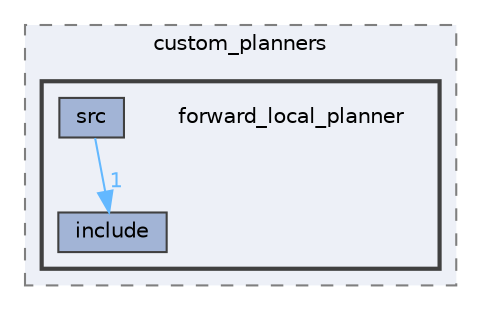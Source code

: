 digraph "smacc_client_library/move_base_z_client/custom_planners/forward_local_planner"
{
 // LATEX_PDF_SIZE
  bgcolor="transparent";
  edge [fontname=Helvetica,fontsize=10,labelfontname=Helvetica,labelfontsize=10];
  node [fontname=Helvetica,fontsize=10,shape=box,height=0.2,width=0.4];
  compound=true
  subgraph clusterdir_8ba2e1426875503dad5af6dc9dcb61f3 {
    graph [ bgcolor="#edf0f7", pencolor="grey50", label="custom_planners", fontname=Helvetica,fontsize=10 style="filled,dashed", URL="dir_8ba2e1426875503dad5af6dc9dcb61f3.html",tooltip=""]
  subgraph clusterdir_a4b7064d77dd4c3b343eeea825901b25 {
    graph [ bgcolor="#edf0f7", pencolor="grey25", label="", fontname=Helvetica,fontsize=10 style="filled,bold", URL="dir_a4b7064d77dd4c3b343eeea825901b25.html",tooltip=""]
    dir_a4b7064d77dd4c3b343eeea825901b25 [shape=plaintext, label="forward_local_planner"];
  dir_4263db6de18664ccd848a860c588d79f [label="include", fillcolor="#a2b4d6", color="grey25", style="filled", URL="dir_4263db6de18664ccd848a860c588d79f.html",tooltip=""];
  dir_2feb2c338c6747b905f865c52281a963 [label="src", fillcolor="#a2b4d6", color="grey25", style="filled", URL="dir_2feb2c338c6747b905f865c52281a963.html",tooltip=""];
  }
  }
  dir_2feb2c338c6747b905f865c52281a963->dir_4263db6de18664ccd848a860c588d79f [headlabel="1", labeldistance=1.5 headhref="dir_000115_000045.html" color="steelblue1" fontcolor="steelblue1"];
}
